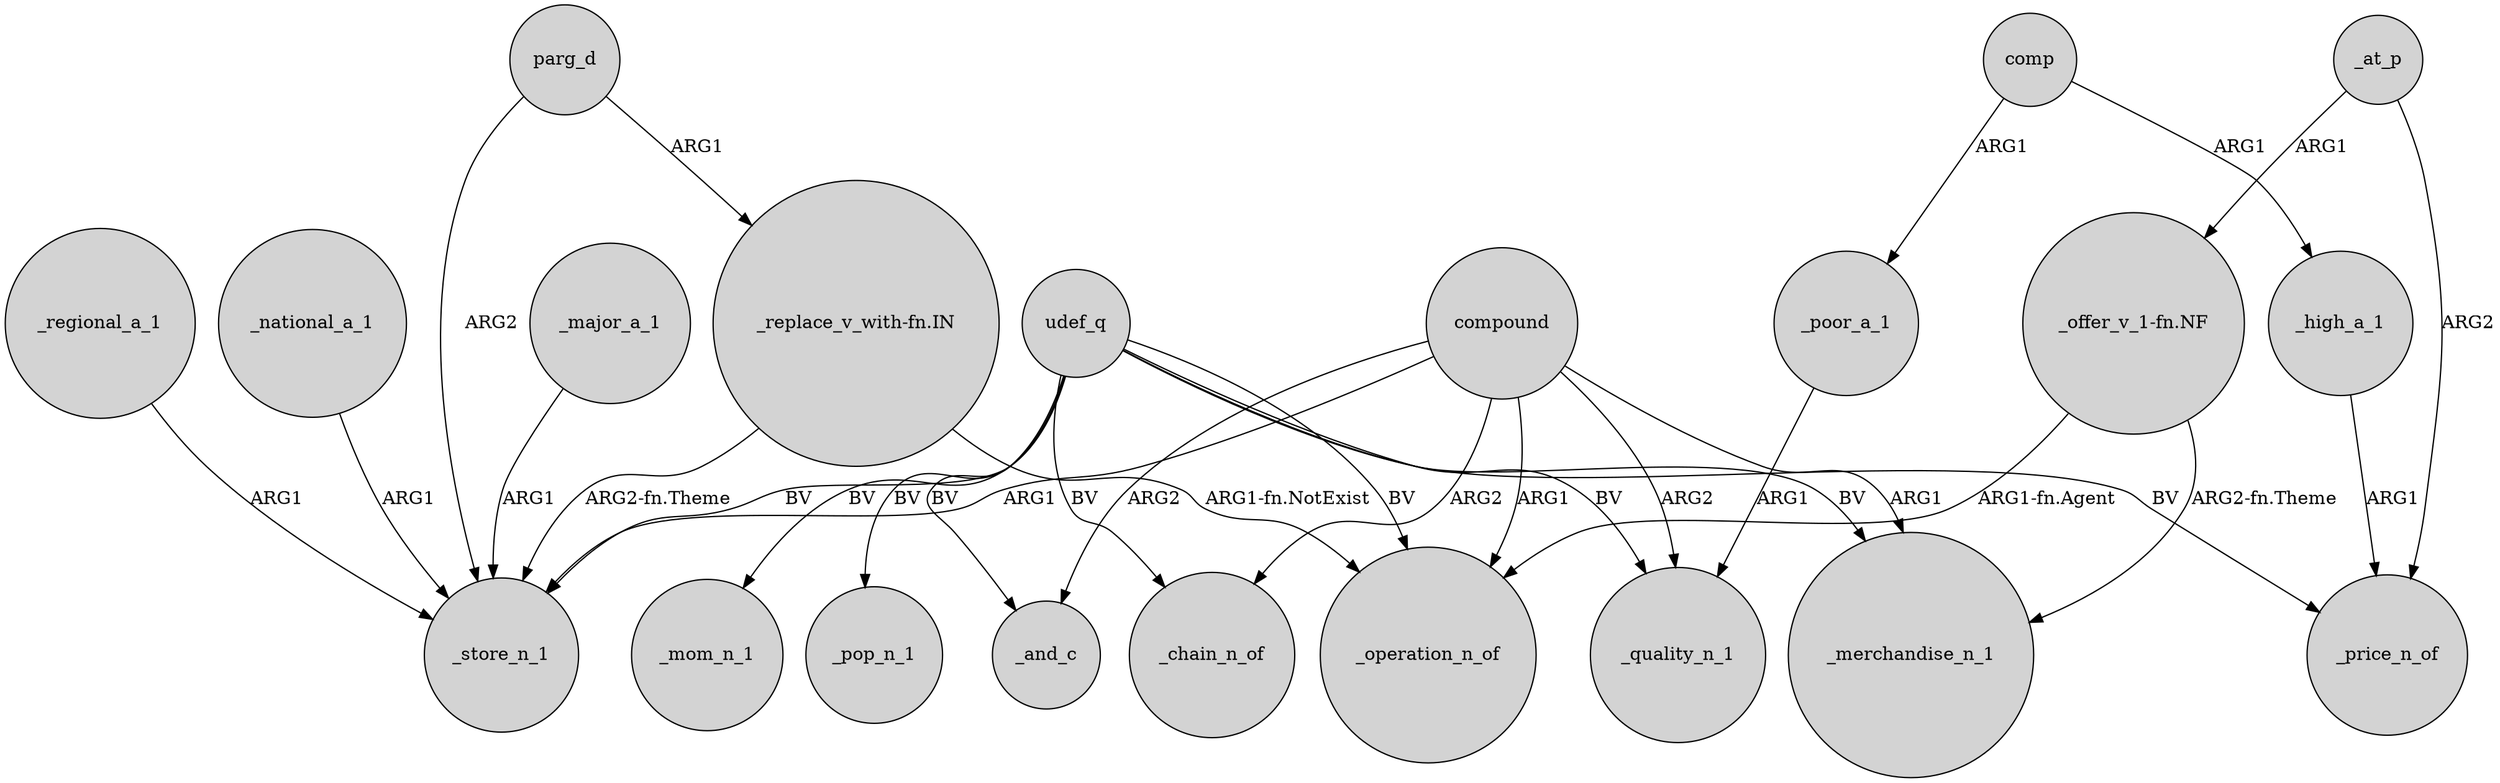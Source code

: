 digraph {
	node [shape=circle style=filled]
	udef_q -> _mom_n_1 [label=BV]
	parg_d -> _store_n_1 [label=ARG2]
	compound -> _operation_n_of [label=ARG1]
	udef_q -> _quality_n_1 [label=BV]
	udef_q -> _price_n_of [label=BV]
	compound -> _store_n_1 [label=ARG1]
	comp -> _poor_a_1 [label=ARG1]
	"_replace_v_with-fn.IN" -> _store_n_1 [label="ARG2-fn.Theme"]
	udef_q -> _merchandise_n_1 [label=BV]
	udef_q -> _chain_n_of [label=BV]
	compound -> _quality_n_1 [label=ARG2]
	comp -> _high_a_1 [label=ARG1]
	_major_a_1 -> _store_n_1 [label=ARG1]
	udef_q -> _pop_n_1 [label=BV]
	_at_p -> "_offer_v_1-fn.NF" [label=ARG1]
	compound -> _and_c [label=ARG2]
	_high_a_1 -> _price_n_of [label=ARG1]
	"_replace_v_with-fn.IN" -> _operation_n_of [label="ARG1-fn.NotExist"]
	_regional_a_1 -> _store_n_1 [label=ARG1]
	"_offer_v_1-fn.NF" -> _merchandise_n_1 [label="ARG2-fn.Theme"]
	_national_a_1 -> _store_n_1 [label=ARG1]
	compound -> _chain_n_of [label=ARG2]
	compound -> _merchandise_n_1 [label=ARG1]
	parg_d -> "_replace_v_with-fn.IN" [label=ARG1]
	"_offer_v_1-fn.NF" -> _operation_n_of [label="ARG1-fn.Agent"]
	_at_p -> _price_n_of [label=ARG2]
	udef_q -> _and_c [label=BV]
	_poor_a_1 -> _quality_n_1 [label=ARG1]
	udef_q -> _operation_n_of [label=BV]
	udef_q -> _store_n_1 [label=BV]
}
